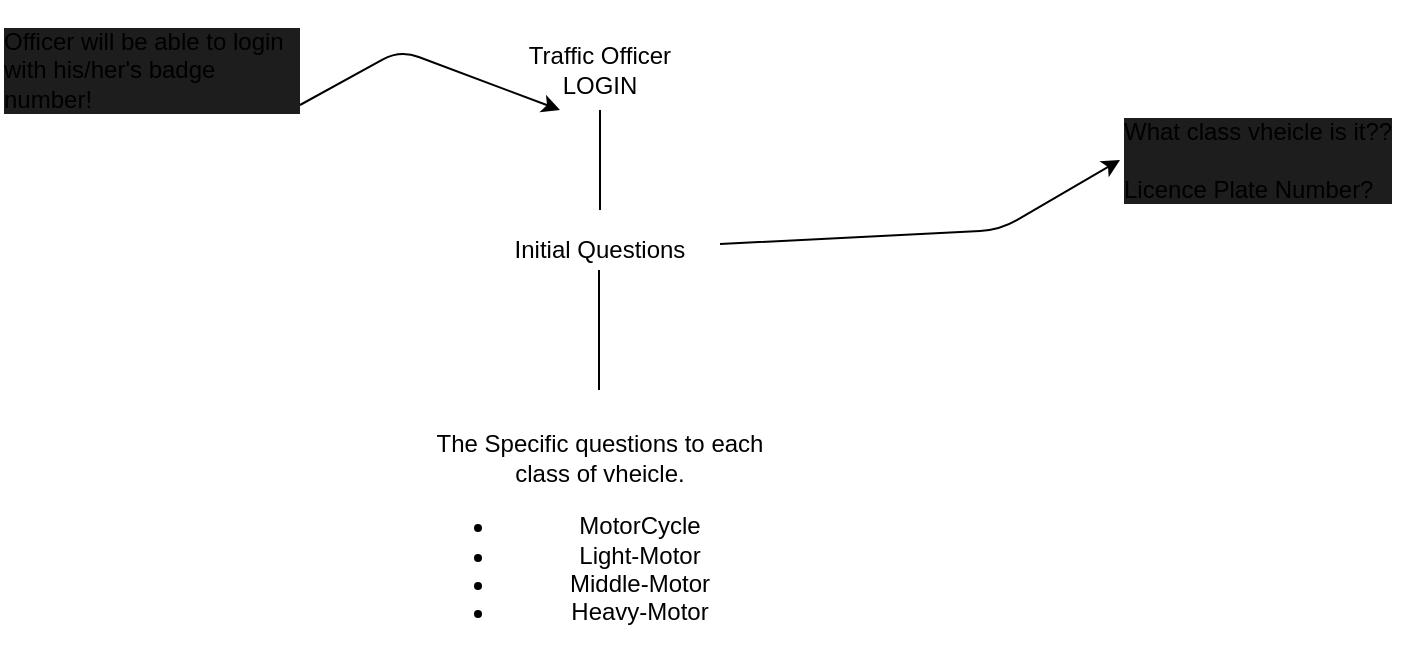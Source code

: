 <mxfile>
    <diagram id="yUwavXITTKk-jv1zMZFB" name="Page-1">
        <mxGraphModel dx="1006" dy="802" grid="1" gridSize="10" guides="1" tooltips="1" connect="1" arrows="1" fold="1" page="1" pageScale="1" pageWidth="827" pageHeight="1169" math="0" shadow="0">
            <root>
                <mxCell id="0"/>
                <mxCell id="1" parent="0"/>
                <mxCell id="2" value="" style="endArrow=none;html=1;" edge="1" parent="1" target="3">
                    <mxGeometry width="50" height="50" relative="1" as="geometry">
                        <mxPoint x="400" y="150" as="sourcePoint"/>
                        <mxPoint x="400" y="90" as="targetPoint"/>
                        <Array as="points">
                            <mxPoint x="400" y="120"/>
                        </Array>
                    </mxGeometry>
                </mxCell>
                <mxCell id="3" value="Traffic Officer LOGIN" style="text;html=1;strokeColor=none;fillColor=none;align=center;verticalAlign=middle;whiteSpace=wrap;rounded=0;" vertex="1" parent="1">
                    <mxGeometry x="360" y="60" width="80" height="40" as="geometry"/>
                </mxCell>
                <mxCell id="11" style="edgeStyle=none;html=1;entryX=0;entryY=0.5;entryDx=0;entryDy=0;" edge="1" parent="1" source="4" target="9">
                    <mxGeometry relative="1" as="geometry">
                        <Array as="points">
                            <mxPoint x="600" y="160"/>
                        </Array>
                    </mxGeometry>
                </mxCell>
                <mxCell id="4" value="Initial Questions" style="text;html=1;strokeColor=none;fillColor=none;align=center;verticalAlign=middle;whiteSpace=wrap;rounded=0;" vertex="1" parent="1">
                    <mxGeometry x="340" y="140" width="120" height="60" as="geometry"/>
                </mxCell>
                <mxCell id="6" value="" style="endArrow=none;html=1;" edge="1" parent="1">
                    <mxGeometry width="50" height="50" relative="1" as="geometry">
                        <mxPoint x="399.5" y="240" as="sourcePoint"/>
                        <mxPoint x="399.5" y="180" as="targetPoint"/>
                    </mxGeometry>
                </mxCell>
                <mxCell id="7" value="The Specific questions to each class of vheicle.&lt;br&gt;&lt;ul&gt;&lt;li&gt;MotorCycle&lt;/li&gt;&lt;li&gt;Light-Motor&lt;/li&gt;&lt;li&gt;Middle-Motor&lt;/li&gt;&lt;li&gt;Heavy-Motor&lt;/li&gt;&lt;/ul&gt;" style="text;html=1;strokeColor=none;fillColor=none;align=center;verticalAlign=middle;whiteSpace=wrap;rounded=0;" vertex="1" parent="1">
                    <mxGeometry x="310" y="270" width="180" height="90" as="geometry"/>
                </mxCell>
                <mxCell id="9" value="What class vheicle is it??&lt;br&gt;&lt;br&gt;Licence Plate Number?" style="text;html=1;strokeColor=none;fillColor=none;align=left;verticalAlign=middle;whiteSpace=wrap;rounded=0;labelBackgroundColor=#1D1D1D;" vertex="1" parent="1">
                    <mxGeometry x="660" y="90" width="150" height="70" as="geometry"/>
                </mxCell>
                <mxCell id="14" style="edgeStyle=none;html=1;exitX=1;exitY=0.75;exitDx=0;exitDy=0;entryX=0.25;entryY=1;entryDx=0;entryDy=0;" edge="1" parent="1" source="12" target="3">
                    <mxGeometry relative="1" as="geometry">
                        <Array as="points">
                            <mxPoint x="300" y="70"/>
                        </Array>
                    </mxGeometry>
                </mxCell>
                <mxCell id="12" value="Officer will be able to login with his/her's badge number!" style="text;html=1;strokeColor=none;fillColor=none;align=left;verticalAlign=middle;whiteSpace=wrap;rounded=0;labelBackgroundColor=#1D1D1D;" vertex="1" parent="1">
                    <mxGeometry x="100" y="45" width="150" height="70" as="geometry"/>
                </mxCell>
            </root>
        </mxGraphModel>
    </diagram>
</mxfile>